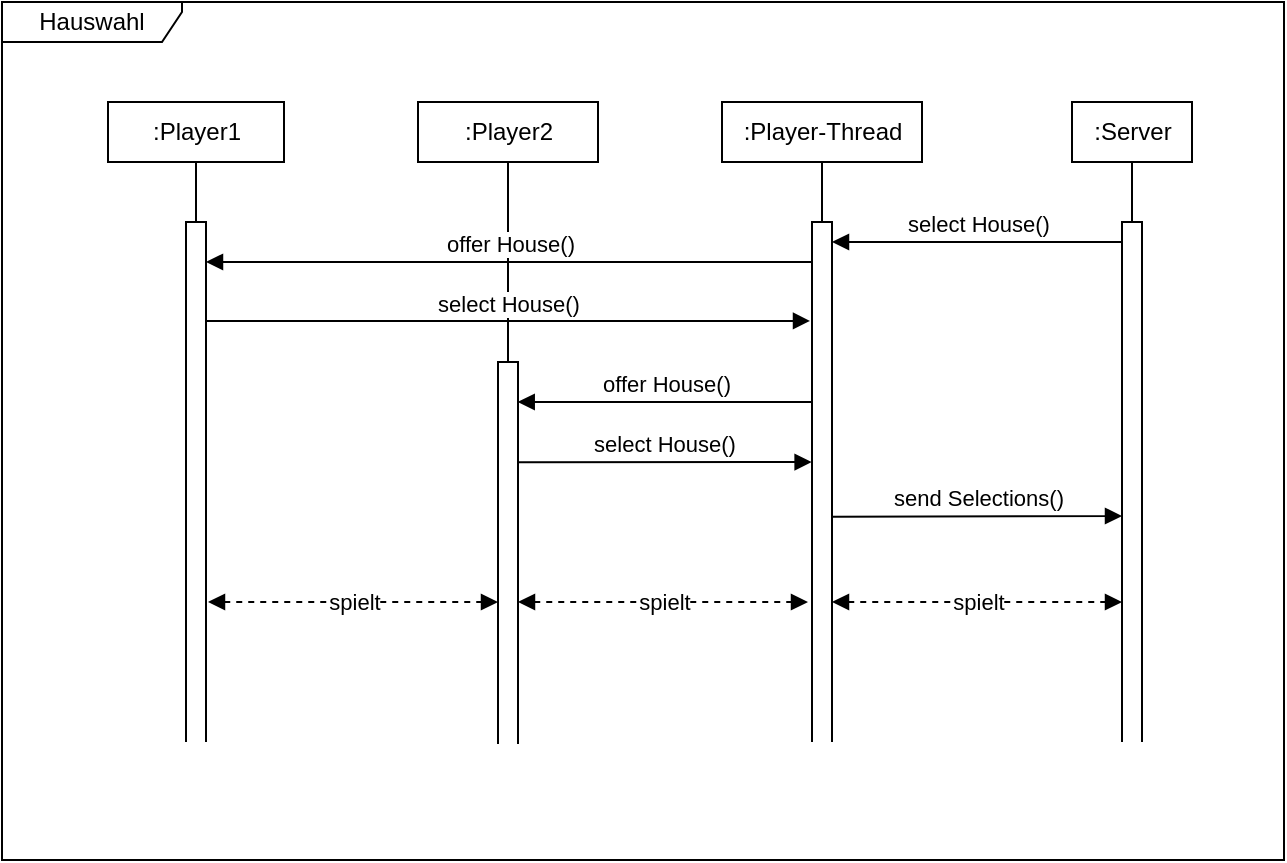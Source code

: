 <mxfile version="16.0.0"><diagram id="8zYSAmgEwVj9J9xBLoWn" name="Page-1"><mxGraphModel dx="918" dy="833" grid="1" gridSize="10" guides="1" tooltips="1" connect="1" arrows="1" fold="1" page="1" pageScale="1" pageWidth="827" pageHeight="600" math="0" shadow="0"><root><mxCell id="0"/><mxCell id="1" parent="0"/><mxCell id="RixYtwIBFjerOirvQZdC-1" value="Hauswahl" style="shape=umlFrame;whiteSpace=wrap;html=1;width=90;height=20;" parent="1" vertex="1"><mxGeometry x="93" y="86" width="641" height="429" as="geometry"/></mxCell><mxCell id="RixYtwIBFjerOirvQZdC-14" style="edgeStyle=orthogonalEdgeStyle;rounded=0;orthogonalLoop=1;jettySize=auto;html=1;endArrow=none;endFill=0;strokeColor=default;" parent="1" source="RixYtwIBFjerOirvQZdC-2" target="RixYtwIBFjerOirvQZdC-10" edge="1"><mxGeometry relative="1" as="geometry"/></mxCell><mxCell id="RixYtwIBFjerOirvQZdC-2" value=":Player2" style="html=1;" parent="1" vertex="1"><mxGeometry x="301" y="136" width="90" height="30" as="geometry"/></mxCell><mxCell id="RixYtwIBFjerOirvQZdC-6" style="edgeStyle=orthogonalEdgeStyle;rounded=0;orthogonalLoop=1;jettySize=auto;html=1;endArrow=none;endFill=0;" parent="1" source="RixYtwIBFjerOirvQZdC-3" target="RixYtwIBFjerOirvQZdC-12" edge="1"><mxGeometry relative="1" as="geometry"><mxPoint x="190" y="196" as="targetPoint"/></mxGeometry></mxCell><mxCell id="RixYtwIBFjerOirvQZdC-3" value=":Player1" style="html=1;" parent="1" vertex="1"><mxGeometry x="146" y="136" width="88" height="30" as="geometry"/></mxCell><mxCell id="RixYtwIBFjerOirvQZdC-24" style="edgeStyle=orthogonalEdgeStyle;rounded=0;orthogonalLoop=1;jettySize=auto;html=1;endArrow=none;endFill=0;" parent="1" source="RixYtwIBFjerOirvQZdC-4" target="RixYtwIBFjerOirvQZdC-8" edge="1"><mxGeometry relative="1" as="geometry"/></mxCell><mxCell id="RixYtwIBFjerOirvQZdC-4" value=":Player-Thread" style="html=1;" parent="1" vertex="1"><mxGeometry x="453" y="136" width="100" height="30" as="geometry"/></mxCell><mxCell id="RixYtwIBFjerOirvQZdC-8" value="" style="html=1;points=[];perimeter=orthogonalPerimeter;" parent="1" vertex="1"><mxGeometry x="498" y="196" width="10" height="270" as="geometry"/></mxCell><mxCell id="RixYtwIBFjerOirvQZdC-10" value="" style="html=1;points=[];perimeter=orthogonalPerimeter;" parent="1" vertex="1"><mxGeometry x="341" y="266" width="10" height="200" as="geometry"/></mxCell><mxCell id="RixYtwIBFjerOirvQZdC-11" value="offer House()" style="html=1;verticalAlign=bottom;endArrow=block;rounded=0;exitX=0.014;exitY=0.317;exitDx=0;exitDy=0;exitPerimeter=0;" parent="1" edge="1"><mxGeometry width="80" relative="1" as="geometry"><mxPoint x="498.0" y="286" as="sourcePoint"/><mxPoint x="350.86" y="286" as="targetPoint"/></mxGeometry></mxCell><mxCell id="RixYtwIBFjerOirvQZdC-12" value="" style="html=1;points=[];perimeter=orthogonalPerimeter;" parent="1" vertex="1"><mxGeometry x="185" y="196" width="10" height="270" as="geometry"/></mxCell><mxCell id="RixYtwIBFjerOirvQZdC-25" value="" style="rounded=0;whiteSpace=wrap;html=1;strokeColor=none;" parent="1" vertex="1"><mxGeometry x="493" y="456" width="20" height="20" as="geometry"/></mxCell><mxCell id="RixYtwIBFjerOirvQZdC-26" value="" style="rounded=0;whiteSpace=wrap;html=1;strokeColor=none;" parent="1" vertex="1"><mxGeometry x="336" y="457" width="20" height="20" as="geometry"/></mxCell><mxCell id="RixYtwIBFjerOirvQZdC-28" value="" style="rounded=0;whiteSpace=wrap;html=1;strokeColor=none;" parent="1" vertex="1"><mxGeometry x="180" y="456" width="20" height="20" as="geometry"/></mxCell><mxCell id="RixYtwIBFjerOirvQZdC-38" style="edgeStyle=orthogonalEdgeStyle;rounded=0;orthogonalLoop=1;jettySize=auto;html=1;startArrow=none;startFill=0;endArrow=none;endFill=0;" parent="1" source="RixYtwIBFjerOirvQZdC-29" target="RixYtwIBFjerOirvQZdC-36" edge="1"><mxGeometry relative="1" as="geometry"/></mxCell><mxCell id="RixYtwIBFjerOirvQZdC-29" value=":Server" style="html=1;" parent="1" vertex="1"><mxGeometry x="628" y="136" width="60" height="30" as="geometry"/></mxCell><mxCell id="RixYtwIBFjerOirvQZdC-33" value="offer House()" style="html=1;verticalAlign=bottom;endArrow=block;rounded=0;exitX=0;exitY=0.074;exitDx=0;exitDy=0;exitPerimeter=0;" parent="1" edge="1" source="RixYtwIBFjerOirvQZdC-8"><mxGeometry width="80" relative="1" as="geometry"><mxPoint x="350.71" y="216.0" as="sourcePoint"/><mxPoint x="195" y="216.0" as="targetPoint"/></mxGeometry></mxCell><mxCell id="RixYtwIBFjerOirvQZdC-36" value="" style="html=1;points=[];perimeter=orthogonalPerimeter;" parent="1" vertex="1"><mxGeometry x="653" y="196" width="10" height="270" as="geometry"/></mxCell><mxCell id="RixYtwIBFjerOirvQZdC-37" value="send Selections()" style="html=1;verticalAlign=bottom;endArrow=block;rounded=0;exitX=1.045;exitY=0.546;exitDx=0;exitDy=0;exitPerimeter=0;" parent="1" target="RixYtwIBFjerOirvQZdC-36" edge="1" source="RixYtwIBFjerOirvQZdC-8"><mxGeometry width="80" relative="1" as="geometry"><mxPoint x="508" y="272.5" as="sourcePoint"/><mxPoint x="655" y="272.5" as="targetPoint"/><Array as="points"><mxPoint x="650" y="343"/></Array></mxGeometry></mxCell><mxCell id="RixYtwIBFjerOirvQZdC-39" value="spielt" style="endArrow=block;startArrow=block;endFill=1;startFill=1;html=1;rounded=0;dashed=1;" parent="1" edge="1"><mxGeometry width="160" relative="1" as="geometry"><mxPoint x="508" y="386" as="sourcePoint"/><mxPoint x="653" y="386" as="targetPoint"/></mxGeometry></mxCell><mxCell id="9Tbo3GwzFWW957bGu9cv-5" value="spielt" style="endArrow=block;startArrow=block;endFill=1;startFill=1;html=1;rounded=0;dashed=1;" edge="1" parent="1"><mxGeometry width="160" relative="1" as="geometry"><mxPoint x="196" y="386" as="sourcePoint"/><mxPoint x="341" y="386" as="targetPoint"/></mxGeometry></mxCell><mxCell id="9Tbo3GwzFWW957bGu9cv-6" value="select House()" style="html=1;verticalAlign=bottom;endArrow=block;rounded=0;" edge="1" parent="1"><mxGeometry width="80" relative="1" as="geometry"><mxPoint x="653" y="206" as="sourcePoint"/><mxPoint x="508.0" y="206" as="targetPoint"/></mxGeometry></mxCell><mxCell id="9Tbo3GwzFWW957bGu9cv-7" value="" style="rounded=0;whiteSpace=wrap;html=1;strokeColor=none;" vertex="1" parent="1"><mxGeometry x="648" y="456" width="20" height="20" as="geometry"/></mxCell><mxCell id="9Tbo3GwzFWW957bGu9cv-9" value="spielt" style="endArrow=block;startArrow=block;endFill=1;startFill=1;html=1;rounded=0;dashed=1;" edge="1" parent="1"><mxGeometry width="160" relative="1" as="geometry"><mxPoint x="351" y="386" as="sourcePoint"/><mxPoint x="496" y="386" as="targetPoint"/></mxGeometry></mxCell><mxCell id="9Tbo3GwzFWW957bGu9cv-10" value="select House()" style="html=1;verticalAlign=bottom;endArrow=block;rounded=0;exitX=0.679;exitY=0.466;exitDx=0;exitDy=0;exitPerimeter=0;entryX=-0.1;entryY=0.407;entryDx=0;entryDy=0;entryPerimeter=0;" edge="1" parent="1"><mxGeometry width="80" relative="1" as="geometry"><mxPoint x="194.999" y="245.464" as="sourcePoint"/><mxPoint x="497" y="245.44" as="targetPoint"/><Array as="points"><mxPoint x="336.76" y="245.55"/></Array></mxGeometry></mxCell><mxCell id="9Tbo3GwzFWW957bGu9cv-11" value="select House()" style="html=1;verticalAlign=bottom;endArrow=block;rounded=0;entryX=-0.02;entryY=0.333;entryDx=0;entryDy=0;entryPerimeter=0;" edge="1" parent="1"><mxGeometry width="80" relative="1" as="geometry"><mxPoint x="351" y="316.09" as="sourcePoint"/><mxPoint x="497.8" y="316.0" as="targetPoint"/><Array as="points"><mxPoint x="353" y="316.09"/></Array></mxGeometry></mxCell></root></mxGraphModel></diagram></mxfile>